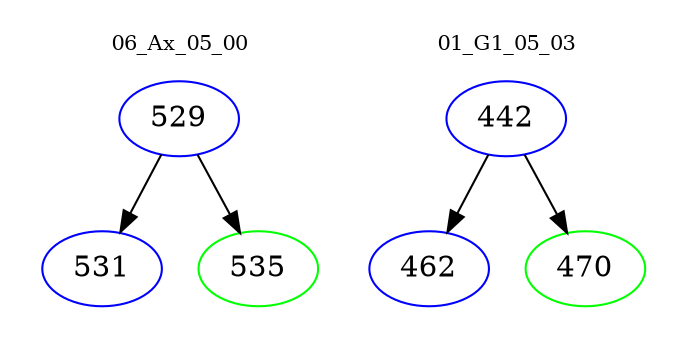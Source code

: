 digraph{
subgraph cluster_0 {
color = white
label = "06_Ax_05_00";
fontsize=10;
T0_529 [label="529", color="blue"]
T0_529 -> T0_531 [color="black"]
T0_531 [label="531", color="blue"]
T0_529 -> T0_535 [color="black"]
T0_535 [label="535", color="green"]
}
subgraph cluster_1 {
color = white
label = "01_G1_05_03";
fontsize=10;
T1_442 [label="442", color="blue"]
T1_442 -> T1_462 [color="black"]
T1_462 [label="462", color="blue"]
T1_442 -> T1_470 [color="black"]
T1_470 [label="470", color="green"]
}
}
